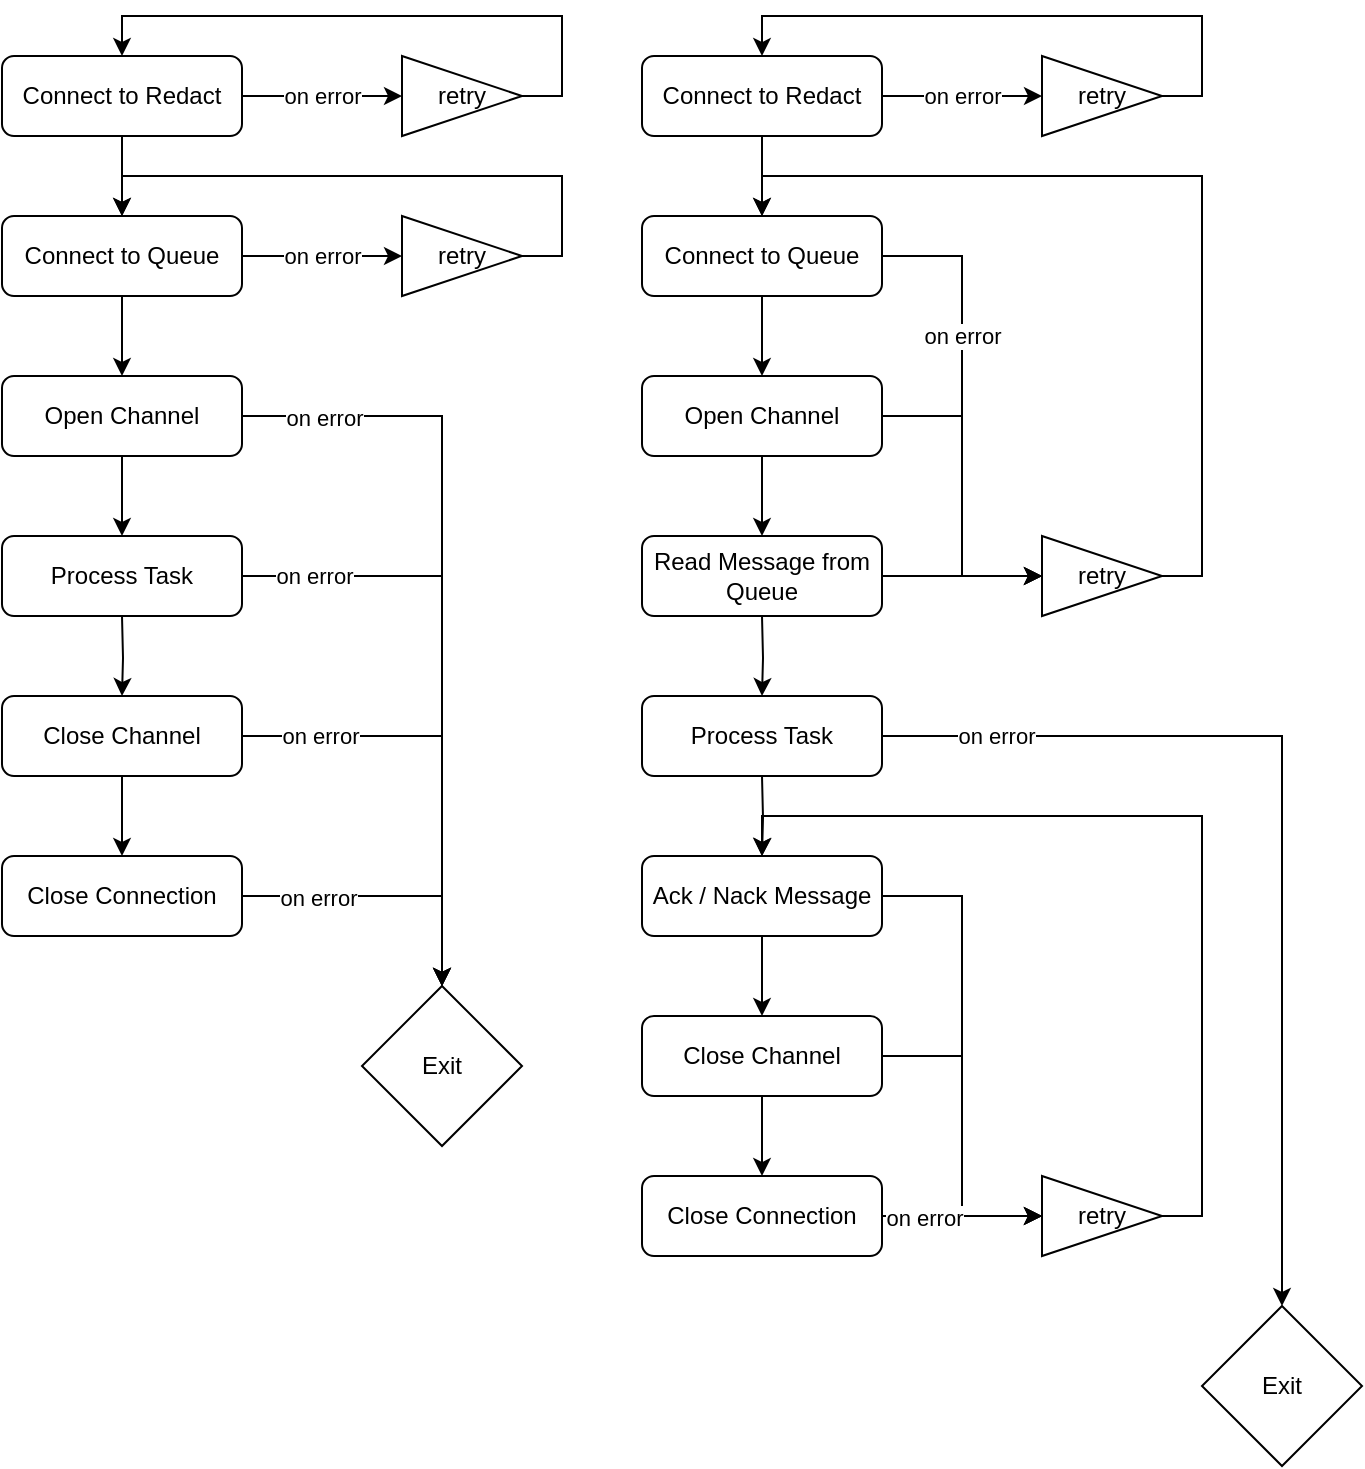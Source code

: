 <mxfile version="22.0.3" type="github">
  <diagram name="Page-1" id="P2JDlAfyErm9bTpG23yu">
    <mxGraphModel dx="1466" dy="853" grid="1" gridSize="10" guides="1" tooltips="1" connect="1" arrows="1" fold="1" page="1" pageScale="1" pageWidth="827" pageHeight="1169" math="0" shadow="0">
      <root>
        <mxCell id="0" />
        <mxCell id="1" parent="0" />
        <mxCell id="aUhzRwBXuVgVfVh50V0V-8" style="edgeStyle=orthogonalEdgeStyle;rounded=0;orthogonalLoop=1;jettySize=auto;html=1;entryX=0.5;entryY=0;entryDx=0;entryDy=0;" parent="1" source="aUhzRwBXuVgVfVh50V0V-1" target="aUhzRwBXuVgVfVh50V0V-2" edge="1">
          <mxGeometry relative="1" as="geometry" />
        </mxCell>
        <mxCell id="aUhzRwBXuVgVfVh50V0V-16" value="on error" style="edgeStyle=orthogonalEdgeStyle;rounded=0;orthogonalLoop=1;jettySize=auto;html=1;entryX=0;entryY=0.5;entryDx=0;entryDy=0;" parent="1" source="aUhzRwBXuVgVfVh50V0V-1" target="aUhzRwBXuVgVfVh50V0V-15" edge="1">
          <mxGeometry relative="1" as="geometry" />
        </mxCell>
        <mxCell id="aUhzRwBXuVgVfVh50V0V-1" value="Connect to Redact" style="rounded=1;whiteSpace=wrap;html=1;" parent="1" vertex="1">
          <mxGeometry x="80" y="80" width="120" height="40" as="geometry" />
        </mxCell>
        <mxCell id="aUhzRwBXuVgVfVh50V0V-9" style="edgeStyle=orthogonalEdgeStyle;rounded=0;orthogonalLoop=1;jettySize=auto;html=1;entryX=0.5;entryY=0;entryDx=0;entryDy=0;" parent="1" source="aUhzRwBXuVgVfVh50V0V-2" target="aUhzRwBXuVgVfVh50V0V-3" edge="1">
          <mxGeometry relative="1" as="geometry" />
        </mxCell>
        <mxCell id="aUhzRwBXuVgVfVh50V0V-19" value="on error" style="edgeStyle=orthogonalEdgeStyle;rounded=0;orthogonalLoop=1;jettySize=auto;html=1;" parent="1" source="aUhzRwBXuVgVfVh50V0V-2" target="aUhzRwBXuVgVfVh50V0V-18" edge="1">
          <mxGeometry relative="1" as="geometry" />
        </mxCell>
        <mxCell id="aUhzRwBXuVgVfVh50V0V-2" value="Connect to Queue" style="rounded=1;whiteSpace=wrap;html=1;" parent="1" vertex="1">
          <mxGeometry x="80" y="160" width="120" height="40" as="geometry" />
        </mxCell>
        <mxCell id="aUhzRwBXuVgVfVh50V0V-10" style="edgeStyle=orthogonalEdgeStyle;rounded=0;orthogonalLoop=1;jettySize=auto;html=1;entryX=0.5;entryY=0;entryDx=0;entryDy=0;" parent="1" source="aUhzRwBXuVgVfVh50V0V-3" edge="1">
          <mxGeometry relative="1" as="geometry">
            <mxPoint x="140" y="320" as="targetPoint" />
          </mxGeometry>
        </mxCell>
        <mxCell id="aUhzRwBXuVgVfVh50V0V-26" style="edgeStyle=orthogonalEdgeStyle;rounded=0;orthogonalLoop=1;jettySize=auto;html=1;entryX=0.5;entryY=0;entryDx=0;entryDy=0;" parent="1" source="aUhzRwBXuVgVfVh50V0V-3" target="aUhzRwBXuVgVfVh50V0V-14" edge="1">
          <mxGeometry relative="1" as="geometry" />
        </mxCell>
        <mxCell id="aUhzRwBXuVgVfVh50V0V-31" value="on error" style="edgeLabel;html=1;align=center;verticalAlign=middle;resizable=0;points=[];" parent="aUhzRwBXuVgVfVh50V0V-26" vertex="1" connectable="0">
          <mxGeometry x="-0.787" y="-1" relative="1" as="geometry">
            <mxPoint as="offset" />
          </mxGeometry>
        </mxCell>
        <mxCell id="aUhzRwBXuVgVfVh50V0V-3" value="Open Channel" style="rounded=1;whiteSpace=wrap;html=1;" parent="1" vertex="1">
          <mxGeometry x="80" y="240" width="120" height="40" as="geometry" />
        </mxCell>
        <mxCell id="aUhzRwBXuVgVfVh50V0V-11" style="edgeStyle=orthogonalEdgeStyle;rounded=0;orthogonalLoop=1;jettySize=auto;html=1;entryX=0.5;entryY=0;entryDx=0;entryDy=0;" parent="1" edge="1">
          <mxGeometry relative="1" as="geometry">
            <mxPoint x="220" y="360" as="sourcePoint" />
          </mxGeometry>
        </mxCell>
        <mxCell id="aUhzRwBXuVgVfVh50V0V-13" style="edgeStyle=orthogonalEdgeStyle;rounded=0;orthogonalLoop=1;jettySize=auto;html=1;entryX=0.5;entryY=0;entryDx=0;entryDy=0;" parent="1" source="aUhzRwBXuVgVfVh50V0V-5" target="aUhzRwBXuVgVfVh50V0V-6" edge="1">
          <mxGeometry relative="1" as="geometry" />
        </mxCell>
        <mxCell id="aUhzRwBXuVgVfVh50V0V-29" style="edgeStyle=orthogonalEdgeStyle;rounded=0;orthogonalLoop=1;jettySize=auto;html=1;" parent="1" source="aUhzRwBXuVgVfVh50V0V-5" target="aUhzRwBXuVgVfVh50V0V-14" edge="1">
          <mxGeometry relative="1" as="geometry" />
        </mxCell>
        <mxCell id="aUhzRwBXuVgVfVh50V0V-33" value="on error" style="edgeLabel;html=1;align=center;verticalAlign=middle;resizable=0;points=[];" parent="aUhzRwBXuVgVfVh50V0V-29" vertex="1" connectable="0">
          <mxGeometry x="-0.653" relative="1" as="geometry">
            <mxPoint as="offset" />
          </mxGeometry>
        </mxCell>
        <mxCell id="aUhzRwBXuVgVfVh50V0V-5" value="Close Channel" style="rounded=1;whiteSpace=wrap;html=1;" parent="1" vertex="1">
          <mxGeometry x="80" y="400" width="120" height="40" as="geometry" />
        </mxCell>
        <mxCell id="aUhzRwBXuVgVfVh50V0V-30" style="edgeStyle=orthogonalEdgeStyle;rounded=0;orthogonalLoop=1;jettySize=auto;html=1;" parent="1" source="aUhzRwBXuVgVfVh50V0V-6" target="aUhzRwBXuVgVfVh50V0V-14" edge="1">
          <mxGeometry relative="1" as="geometry" />
        </mxCell>
        <mxCell id="aUhzRwBXuVgVfVh50V0V-34" value="on error" style="edgeLabel;html=1;align=center;verticalAlign=middle;resizable=0;points=[];" parent="aUhzRwBXuVgVfVh50V0V-30" vertex="1" connectable="0">
          <mxGeometry x="-0.476" y="-1" relative="1" as="geometry">
            <mxPoint as="offset" />
          </mxGeometry>
        </mxCell>
        <mxCell id="aUhzRwBXuVgVfVh50V0V-6" value="Close Connection" style="rounded=1;whiteSpace=wrap;html=1;" parent="1" vertex="1">
          <mxGeometry x="80" y="480" width="120" height="40" as="geometry" />
        </mxCell>
        <mxCell id="aUhzRwBXuVgVfVh50V0V-12" style="edgeStyle=orthogonalEdgeStyle;rounded=0;orthogonalLoop=1;jettySize=auto;html=1;entryX=0.5;entryY=0;entryDx=0;entryDy=0;" parent="1" target="aUhzRwBXuVgVfVh50V0V-5" edge="1">
          <mxGeometry relative="1" as="geometry">
            <mxPoint x="140" y="360" as="sourcePoint" />
          </mxGeometry>
        </mxCell>
        <mxCell id="aUhzRwBXuVgVfVh50V0V-14" value="Exit" style="rhombus;whiteSpace=wrap;html=1;" parent="1" vertex="1">
          <mxGeometry x="260" y="545" width="80" height="80" as="geometry" />
        </mxCell>
        <mxCell id="aUhzRwBXuVgVfVh50V0V-17" style="edgeStyle=orthogonalEdgeStyle;rounded=0;orthogonalLoop=1;jettySize=auto;html=1;entryX=0.5;entryY=0;entryDx=0;entryDy=0;" parent="1" source="aUhzRwBXuVgVfVh50V0V-15" target="aUhzRwBXuVgVfVh50V0V-1" edge="1">
          <mxGeometry relative="1" as="geometry">
            <Array as="points">
              <mxPoint x="360" y="100" />
              <mxPoint x="360" y="60" />
              <mxPoint x="140" y="60" />
            </Array>
          </mxGeometry>
        </mxCell>
        <mxCell id="aUhzRwBXuVgVfVh50V0V-15" value="retry" style="triangle;whiteSpace=wrap;html=1;" parent="1" vertex="1">
          <mxGeometry x="280" y="80" width="60" height="40" as="geometry" />
        </mxCell>
        <mxCell id="aUhzRwBXuVgVfVh50V0V-20" style="edgeStyle=orthogonalEdgeStyle;rounded=0;orthogonalLoop=1;jettySize=auto;html=1;entryX=0.5;entryY=0;entryDx=0;entryDy=0;" parent="1" source="aUhzRwBXuVgVfVh50V0V-18" target="aUhzRwBXuVgVfVh50V0V-2" edge="1">
          <mxGeometry relative="1" as="geometry">
            <Array as="points">
              <mxPoint x="360" y="180" />
              <mxPoint x="360" y="140" />
              <mxPoint x="140" y="140" />
            </Array>
          </mxGeometry>
        </mxCell>
        <mxCell id="aUhzRwBXuVgVfVh50V0V-18" value="retry" style="triangle;whiteSpace=wrap;html=1;" parent="1" vertex="1">
          <mxGeometry x="280" y="160" width="60" height="40" as="geometry" />
        </mxCell>
        <mxCell id="aUhzRwBXuVgVfVh50V0V-90" style="edgeStyle=orthogonalEdgeStyle;rounded=0;orthogonalLoop=1;jettySize=auto;html=1;" parent="1" source="aUhzRwBXuVgVfVh50V0V-23" target="aUhzRwBXuVgVfVh50V0V-84" edge="1">
          <mxGeometry relative="1" as="geometry" />
        </mxCell>
        <mxCell id="aUhzRwBXuVgVfVh50V0V-23" value="Read Message from Queue" style="rounded=1;whiteSpace=wrap;html=1;" parent="1" vertex="1">
          <mxGeometry x="400" y="320" width="120" height="40" as="geometry" />
        </mxCell>
        <mxCell id="aUhzRwBXuVgVfVh50V0V-88" style="edgeStyle=orthogonalEdgeStyle;rounded=0;orthogonalLoop=1;jettySize=auto;html=1;entryX=0.5;entryY=0;entryDx=0;entryDy=0;" parent="1" target="aUhzRwBXuVgVfVh50V0V-87" edge="1">
          <mxGeometry relative="1" as="geometry">
            <mxPoint x="460" y="360" as="sourcePoint" />
          </mxGeometry>
        </mxCell>
        <mxCell id="aUhzRwBXuVgVfVh50V0V-28" style="edgeStyle=orthogonalEdgeStyle;rounded=0;orthogonalLoop=1;jettySize=auto;html=1;" parent="1" source="aUhzRwBXuVgVfVh50V0V-25" target="aUhzRwBXuVgVfVh50V0V-14" edge="1">
          <mxGeometry relative="1" as="geometry" />
        </mxCell>
        <mxCell id="aUhzRwBXuVgVfVh50V0V-32" value="on error" style="edgeLabel;html=1;align=center;verticalAlign=middle;resizable=0;points=[];" parent="aUhzRwBXuVgVfVh50V0V-28" vertex="1" connectable="0">
          <mxGeometry x="-0.764" relative="1" as="geometry">
            <mxPoint as="offset" />
          </mxGeometry>
        </mxCell>
        <mxCell id="aUhzRwBXuVgVfVh50V0V-25" value="Process Task" style="rounded=1;whiteSpace=wrap;html=1;" parent="1" vertex="1">
          <mxGeometry x="80" y="320" width="120" height="40" as="geometry" />
        </mxCell>
        <mxCell id="aUhzRwBXuVgVfVh50V0V-62" style="edgeStyle=orthogonalEdgeStyle;rounded=0;orthogonalLoop=1;jettySize=auto;html=1;entryX=0.5;entryY=0;entryDx=0;entryDy=0;" parent="1" source="aUhzRwBXuVgVfVh50V0V-64" target="aUhzRwBXuVgVfVh50V0V-67" edge="1">
          <mxGeometry relative="1" as="geometry" />
        </mxCell>
        <mxCell id="aUhzRwBXuVgVfVh50V0V-63" value="on error" style="edgeStyle=orthogonalEdgeStyle;rounded=0;orthogonalLoop=1;jettySize=auto;html=1;entryX=0;entryY=0.5;entryDx=0;entryDy=0;" parent="1" source="aUhzRwBXuVgVfVh50V0V-64" target="aUhzRwBXuVgVfVh50V0V-82" edge="1">
          <mxGeometry relative="1" as="geometry" />
        </mxCell>
        <mxCell id="aUhzRwBXuVgVfVh50V0V-64" value="Connect to Redact" style="rounded=1;whiteSpace=wrap;html=1;" parent="1" vertex="1">
          <mxGeometry x="400" y="80" width="120" height="40" as="geometry" />
        </mxCell>
        <mxCell id="aUhzRwBXuVgVfVh50V0V-65" style="edgeStyle=orthogonalEdgeStyle;rounded=0;orthogonalLoop=1;jettySize=auto;html=1;entryX=0.5;entryY=0;entryDx=0;entryDy=0;" parent="1" source="aUhzRwBXuVgVfVh50V0V-67" target="aUhzRwBXuVgVfVh50V0V-71" edge="1">
          <mxGeometry relative="1" as="geometry" />
        </mxCell>
        <mxCell id="aUhzRwBXuVgVfVh50V0V-66" value="on error" style="edgeStyle=orthogonalEdgeStyle;rounded=0;orthogonalLoop=1;jettySize=auto;html=1;" parent="1" source="aUhzRwBXuVgVfVh50V0V-67" target="aUhzRwBXuVgVfVh50V0V-84" edge="1">
          <mxGeometry x="-0.333" relative="1" as="geometry">
            <Array as="points">
              <mxPoint x="560" y="180" />
              <mxPoint x="560" y="340" />
            </Array>
            <mxPoint as="offset" />
          </mxGeometry>
        </mxCell>
        <mxCell id="aUhzRwBXuVgVfVh50V0V-67" value="Connect to Queue" style="rounded=1;whiteSpace=wrap;html=1;" parent="1" vertex="1">
          <mxGeometry x="400" y="160" width="120" height="40" as="geometry" />
        </mxCell>
        <mxCell id="aUhzRwBXuVgVfVh50V0V-68" style="edgeStyle=orthogonalEdgeStyle;rounded=0;orthogonalLoop=1;jettySize=auto;html=1;entryX=0.5;entryY=0;entryDx=0;entryDy=0;" parent="1" source="aUhzRwBXuVgVfVh50V0V-71" edge="1">
          <mxGeometry relative="1" as="geometry">
            <mxPoint x="460" y="320" as="targetPoint" />
          </mxGeometry>
        </mxCell>
        <mxCell id="aUhzRwBXuVgVfVh50V0V-89" style="edgeStyle=orthogonalEdgeStyle;rounded=0;orthogonalLoop=1;jettySize=auto;html=1;" parent="1" source="aUhzRwBXuVgVfVh50V0V-71" target="aUhzRwBXuVgVfVh50V0V-84" edge="1">
          <mxGeometry relative="1" as="geometry">
            <Array as="points">
              <mxPoint x="560" y="260" />
              <mxPoint x="560" y="340" />
            </Array>
          </mxGeometry>
        </mxCell>
        <mxCell id="aUhzRwBXuVgVfVh50V0V-71" value="Open Channel" style="rounded=1;whiteSpace=wrap;html=1;" parent="1" vertex="1">
          <mxGeometry x="400" y="240" width="120" height="40" as="geometry" />
        </mxCell>
        <mxCell id="aUhzRwBXuVgVfVh50V0V-72" style="edgeStyle=orthogonalEdgeStyle;rounded=0;orthogonalLoop=1;jettySize=auto;html=1;entryX=0.5;entryY=0;entryDx=0;entryDy=0;" parent="1" source="aUhzRwBXuVgVfVh50V0V-75" target="aUhzRwBXuVgVfVh50V0V-78" edge="1">
          <mxGeometry relative="1" as="geometry" />
        </mxCell>
        <mxCell id="32IFxJGsIEL3ZM-84wWr-7" style="edgeStyle=orthogonalEdgeStyle;rounded=0;orthogonalLoop=1;jettySize=auto;html=1;entryX=0;entryY=0.5;entryDx=0;entryDy=0;" edge="1" parent="1" source="aUhzRwBXuVgVfVh50V0V-75" target="32IFxJGsIEL3ZM-84wWr-3">
          <mxGeometry relative="1" as="geometry" />
        </mxCell>
        <mxCell id="aUhzRwBXuVgVfVh50V0V-75" value="Close Channel" style="rounded=1;whiteSpace=wrap;html=1;" parent="1" vertex="1">
          <mxGeometry x="400" y="560" width="120" height="40" as="geometry" />
        </mxCell>
        <mxCell id="aUhzRwBXuVgVfVh50V0V-78" value="Close Connection" style="rounded=1;whiteSpace=wrap;html=1;" parent="1" vertex="1">
          <mxGeometry x="400" y="640" width="120" height="40" as="geometry" />
        </mxCell>
        <mxCell id="aUhzRwBXuVgVfVh50V0V-79" style="edgeStyle=orthogonalEdgeStyle;rounded=0;orthogonalLoop=1;jettySize=auto;html=1;entryX=0.5;entryY=0;entryDx=0;entryDy=0;" parent="1" target="aUhzRwBXuVgVfVh50V0V-75" edge="1" source="32IFxJGsIEL3ZM-84wWr-1">
          <mxGeometry relative="1" as="geometry">
            <mxPoint x="460" y="440" as="sourcePoint" />
          </mxGeometry>
        </mxCell>
        <mxCell id="aUhzRwBXuVgVfVh50V0V-80" value="Exit" style="rhombus;whiteSpace=wrap;html=1;" parent="1" vertex="1">
          <mxGeometry x="680" y="705" width="80" height="80" as="geometry" />
        </mxCell>
        <mxCell id="aUhzRwBXuVgVfVh50V0V-81" style="edgeStyle=orthogonalEdgeStyle;rounded=0;orthogonalLoop=1;jettySize=auto;html=1;entryX=0.5;entryY=0;entryDx=0;entryDy=0;" parent="1" source="aUhzRwBXuVgVfVh50V0V-82" target="aUhzRwBXuVgVfVh50V0V-64" edge="1">
          <mxGeometry relative="1" as="geometry">
            <Array as="points">
              <mxPoint x="680" y="100" />
              <mxPoint x="680" y="60" />
              <mxPoint x="460" y="60" />
            </Array>
          </mxGeometry>
        </mxCell>
        <mxCell id="aUhzRwBXuVgVfVh50V0V-82" value="retry" style="triangle;whiteSpace=wrap;html=1;" parent="1" vertex="1">
          <mxGeometry x="600" y="80" width="60" height="40" as="geometry" />
        </mxCell>
        <mxCell id="aUhzRwBXuVgVfVh50V0V-83" style="edgeStyle=orthogonalEdgeStyle;rounded=0;orthogonalLoop=1;jettySize=auto;html=1;entryX=0.5;entryY=0;entryDx=0;entryDy=0;" parent="1" source="aUhzRwBXuVgVfVh50V0V-84" target="aUhzRwBXuVgVfVh50V0V-67" edge="1">
          <mxGeometry relative="1" as="geometry">
            <Array as="points">
              <mxPoint x="680" y="340" />
              <mxPoint x="680" y="140" />
              <mxPoint x="460" y="140" />
            </Array>
          </mxGeometry>
        </mxCell>
        <mxCell id="aUhzRwBXuVgVfVh50V0V-84" value="retry" style="triangle;whiteSpace=wrap;html=1;" parent="1" vertex="1">
          <mxGeometry x="600" y="320" width="60" height="40" as="geometry" />
        </mxCell>
        <mxCell id="aUhzRwBXuVgVfVh50V0V-85" style="edgeStyle=orthogonalEdgeStyle;rounded=0;orthogonalLoop=1;jettySize=auto;html=1;" parent="1" source="aUhzRwBXuVgVfVh50V0V-87" target="aUhzRwBXuVgVfVh50V0V-80" edge="1">
          <mxGeometry relative="1" as="geometry" />
        </mxCell>
        <mxCell id="aUhzRwBXuVgVfVh50V0V-86" value="on error" style="edgeLabel;html=1;align=center;verticalAlign=middle;resizable=0;points=[];" parent="aUhzRwBXuVgVfVh50V0V-85" vertex="1" connectable="0">
          <mxGeometry x="-0.764" relative="1" as="geometry">
            <mxPoint as="offset" />
          </mxGeometry>
        </mxCell>
        <mxCell id="aUhzRwBXuVgVfVh50V0V-87" value="Process Task" style="rounded=1;whiteSpace=wrap;html=1;" parent="1" vertex="1">
          <mxGeometry x="400" y="400" width="120" height="40" as="geometry" />
        </mxCell>
        <mxCell id="32IFxJGsIEL3ZM-84wWr-2" value="" style="edgeStyle=orthogonalEdgeStyle;rounded=0;orthogonalLoop=1;jettySize=auto;html=1;entryX=0.5;entryY=0;entryDx=0;entryDy=0;" edge="1" parent="1" target="32IFxJGsIEL3ZM-84wWr-1">
          <mxGeometry relative="1" as="geometry">
            <mxPoint x="460" y="440" as="sourcePoint" />
            <mxPoint x="460" y="560" as="targetPoint" />
          </mxGeometry>
        </mxCell>
        <mxCell id="32IFxJGsIEL3ZM-84wWr-9" style="edgeStyle=orthogonalEdgeStyle;rounded=0;orthogonalLoop=1;jettySize=auto;html=1;entryX=0;entryY=0.5;entryDx=0;entryDy=0;" edge="1" parent="1" source="32IFxJGsIEL3ZM-84wWr-1" target="32IFxJGsIEL3ZM-84wWr-3">
          <mxGeometry relative="1" as="geometry" />
        </mxCell>
        <mxCell id="32IFxJGsIEL3ZM-84wWr-1" value="Ack / Nack Message" style="rounded=1;whiteSpace=wrap;html=1;" vertex="1" parent="1">
          <mxGeometry x="400" y="480" width="120" height="40" as="geometry" />
        </mxCell>
        <mxCell id="32IFxJGsIEL3ZM-84wWr-4" value="" style="edgeStyle=orthogonalEdgeStyle;rounded=0;orthogonalLoop=1;jettySize=auto;html=1;" edge="1" parent="1" source="aUhzRwBXuVgVfVh50V0V-78" target="32IFxJGsIEL3ZM-84wWr-3">
          <mxGeometry relative="1" as="geometry">
            <mxPoint x="520" y="660" as="sourcePoint" />
            <mxPoint x="680" y="705" as="targetPoint" />
          </mxGeometry>
        </mxCell>
        <mxCell id="32IFxJGsIEL3ZM-84wWr-5" value="on error" style="edgeLabel;html=1;align=center;verticalAlign=middle;resizable=0;points=[];" vertex="1" connectable="0" parent="32IFxJGsIEL3ZM-84wWr-4">
          <mxGeometry x="-0.476" y="-1" relative="1" as="geometry">
            <mxPoint as="offset" />
          </mxGeometry>
        </mxCell>
        <mxCell id="32IFxJGsIEL3ZM-84wWr-6" style="edgeStyle=orthogonalEdgeStyle;rounded=0;orthogonalLoop=1;jettySize=auto;html=1;entryX=0.5;entryY=0;entryDx=0;entryDy=0;" edge="1" parent="1" source="32IFxJGsIEL3ZM-84wWr-3" target="32IFxJGsIEL3ZM-84wWr-1">
          <mxGeometry relative="1" as="geometry">
            <Array as="points">
              <mxPoint x="680" y="660" />
              <mxPoint x="680" y="460" />
              <mxPoint x="460" y="460" />
            </Array>
          </mxGeometry>
        </mxCell>
        <mxCell id="32IFxJGsIEL3ZM-84wWr-3" value="retry" style="triangle;whiteSpace=wrap;html=1;" vertex="1" parent="1">
          <mxGeometry x="600" y="640" width="60" height="40" as="geometry" />
        </mxCell>
      </root>
    </mxGraphModel>
  </diagram>
</mxfile>
